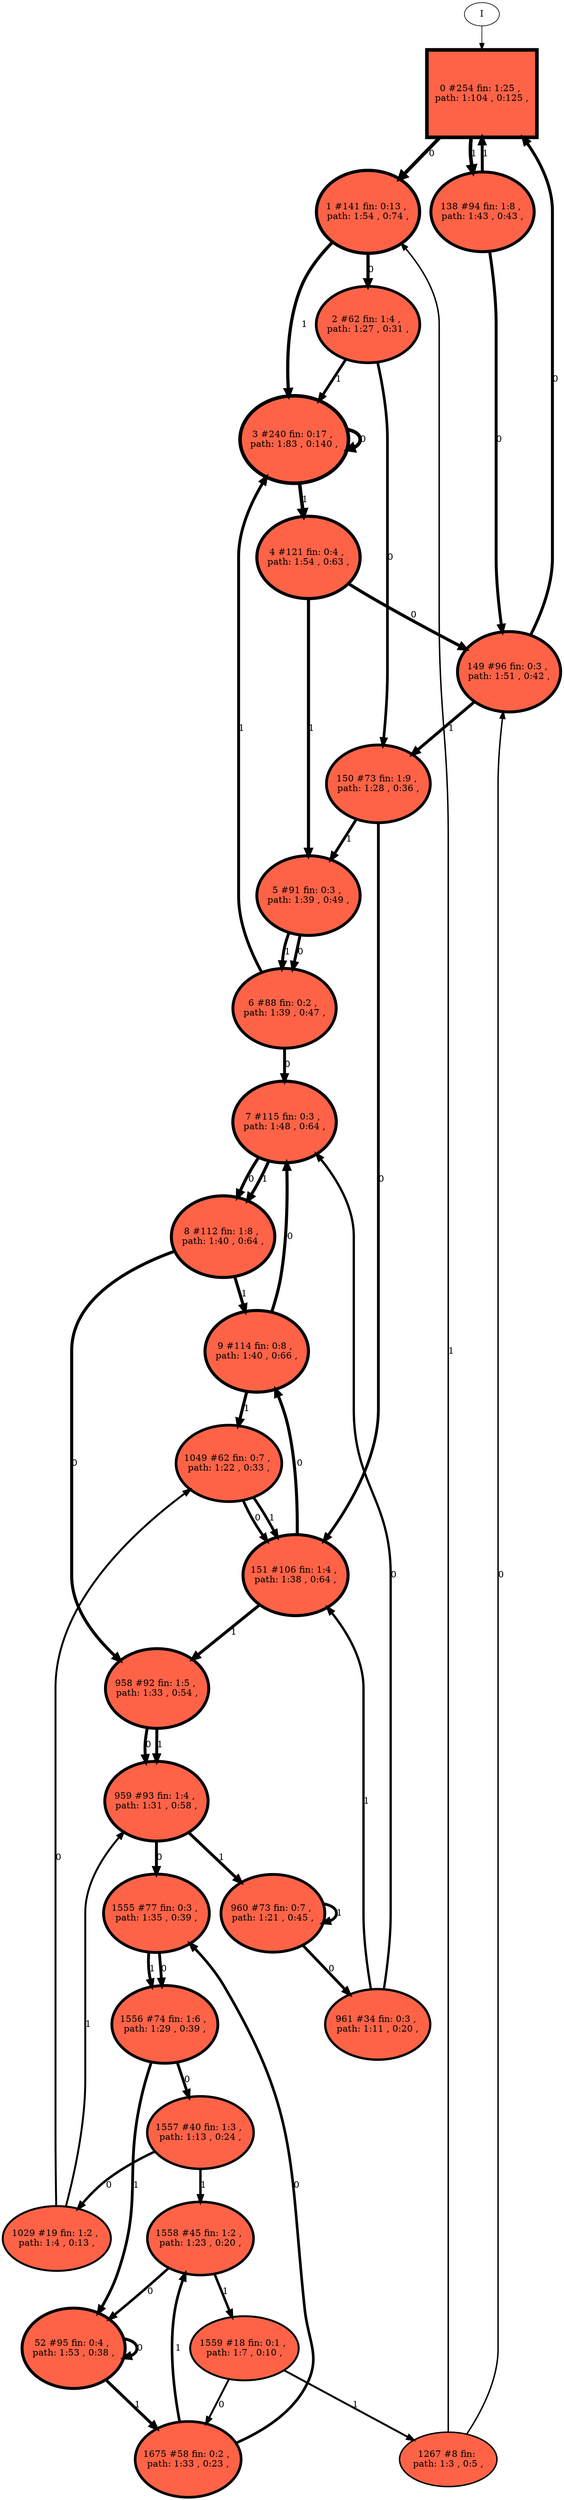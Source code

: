 // produced with flexfringe // 
digraph DFA {
	0 [label="root" shape=box];
		I -> 0;
	0 [ label="0 #254 fin: 1:25 , 
 path: 1:104 , 0:125 , " , style=filled, fillcolor="tomato", width=1.87813, height=1.87813, penwidth=5.54126];
		0 -> 1 [label="0 " , penwidth=5.54126 ];
		0 -> 138 [label="1 " , penwidth=5.54126 ];
	1 [ label="1 #141 fin: 0:13 , 
 path: 1:54 , 0:74 , " , style=filled, fillcolor="tomato", width=1.78437, height=1.78437, penwidth=4.95583];
		1 -> 2 [label="0 " , penwidth=4.95583 ];
		1 -> 3 [label="1 " , penwidth=4.95583 ];
	138 [ label="138 #94 fin: 1:8 , 
 path: 1:43 , 0:43 , " , style=filled, fillcolor="tomato", width=1.7145, height=1.7145, penwidth=4.55388];
		138 -> 149 [label="0 " , penwidth=4.55388 ];
		138 -> 0 [label="1 " , penwidth=4.55388 ];
	2 [ label="2 #62 fin: 1:4 , 
 path: 1:27 , 0:31 , " , style=filled, fillcolor="tomato", width=1.63766, height=1.63766, penwidth=4.14313];
		2 -> 150 [label="0 " , penwidth=4.14313 ];
		2 -> 3 [label="1 " , penwidth=4.14313 ];
	3 [ label="3 #240 fin: 0:17 , 
 path: 1:83 , 0:140 , " , style=filled, fillcolor="tomato", width=1.86946, height=1.86946, penwidth=5.4848];
		3 -> 3 [label="0 " , penwidth=5.4848 ];
		3 -> 4 [label="1 " , penwidth=5.4848 ];
	149 [ label="149 #96 fin: 0:3 , 
 path: 1:51 , 0:42 , " , style=filled, fillcolor="tomato", width=1.71824, height=1.71824, penwidth=4.57471];
		149 -> 0 [label="0 " , penwidth=4.57471 ];
		149 -> 150 [label="1 " , penwidth=4.57471 ];
	4 [ label="4 #121 fin: 0:4 , 
 path: 1:54 , 0:63 , " , style=filled, fillcolor="tomato", width=1.75855, height=1.75855, penwidth=4.80402];
		4 -> 149 [label="0 " , penwidth=4.80402 ];
		4 -> 5 [label="1 " , penwidth=4.80402 ];
	150 [ label="150 #73 fin: 1:9 , 
 path: 1:28 , 0:36 , " , style=filled, fillcolor="tomato", width=1.66847, height=1.66847, penwidth=4.30407];
		150 -> 151 [label="0 " , penwidth=4.30407 ];
		150 -> 5 [label="1 " , penwidth=4.30407 ];
	5 [ label="5 #91 fin: 0:3 , 
 path: 1:39 , 0:49 , " , style=filled, fillcolor="tomato", width=1.7087, height=1.7087, penwidth=4.52179];
		5 -> 6 [label="0 " , penwidth=4.52179 ];
		5 -> 6 [label="1 " , penwidth=4.52179 ];
	151 [ label="151 #106 fin: 1:4 , 
 path: 1:38 , 0:64 , " , style=filled, fillcolor="tomato", width=1.73569, height=1.73569, penwidth=4.67283];
		151 -> 9 [label="0 " , penwidth=4.67283 ];
		151 -> 958 [label="1 " , penwidth=4.67283 ];
	6 [ label="6 #88 fin: 0:2 , 
 path: 1:39 , 0:47 , " , style=filled, fillcolor="tomato", width=1.70268, height=1.70268, penwidth=4.48864];
		6 -> 7 [label="0 " , penwidth=4.48864 ];
		6 -> 3 [label="1 " , penwidth=4.48864 ];
	7 [ label="7 #115 fin: 0:3 , 
 path: 1:48 , 0:64 , " , style=filled, fillcolor="tomato", width=1.74982, height=1.74982, penwidth=4.75359];
		7 -> 8 [label="0 " , penwidth=4.75359 ];
		7 -> 8 [label="1 " , penwidth=4.75359 ];
	8 [ label="8 #112 fin: 1:8 , 
 path: 1:40 , 0:64 , " , style=filled, fillcolor="tomato", width=1.74526, height=1.74526, penwidth=4.72739];
		8 -> 958 [label="0 " , penwidth=4.72739 ];
		8 -> 9 [label="1 " , penwidth=4.72739 ];
	9 [ label="9 #114 fin: 0:8 , 
 path: 1:40 , 0:66 , " , style=filled, fillcolor="tomato", width=1.74832, height=1.74832, penwidth=4.74493];
		9 -> 7 [label="0 " , penwidth=4.74493 ];
		9 -> 1049 [label="1 " , penwidth=4.74493 ];
	958 [ label="958 #92 fin: 1:5 , 
 path: 1:33 , 0:54 , " , style=filled, fillcolor="tomato", width=1.71066, height=1.71066, penwidth=4.5326];
		958 -> 959 [label="0 " , penwidth=4.5326 ];
		958 -> 959 [label="1 " , penwidth=4.5326 ];
	1049 [ label="1049 #62 fin: 0:7 , 
 path: 1:22 , 0:33 , " , style=filled, fillcolor="tomato", width=1.63766, height=1.63766, penwidth=4.14313];
		1049 -> 151 [label="0 " , penwidth=4.14313 ];
		1049 -> 151 [label="1 " , penwidth=4.14313 ];
	1555 [ label="1555 #77 fin: 0:3 , 
 path: 1:35 , 0:39 , " , style=filled, fillcolor="tomato", width=1.67835, height=1.67835, penwidth=4.35671];
		1555 -> 1556 [label="0 " , penwidth=4.35671 ];
		1555 -> 1556 [label="1 " , penwidth=4.35671 ];
	959 [ label="959 #93 fin: 1:4 , 
 path: 1:31 , 0:58 , " , style=filled, fillcolor="tomato", width=1.71259, height=1.71259, penwidth=4.54329];
		959 -> 1555 [label="0 " , penwidth=4.54329 ];
		959 -> 960 [label="1 " , penwidth=4.54329 ];
	1556 [ label="1556 #74 fin: 1:6 , 
 path: 1:29 , 0:39 , " , style=filled, fillcolor="tomato", width=1.671, height=1.671, penwidth=4.31749];
		1556 -> 1557 [label="0 " , penwidth=4.31749 ];
		1556 -> 52 [label="1 " , penwidth=4.31749 ];
	960 [ label="960 #73 fin: 0:7 , 
 path: 1:21 , 0:45 , " , style=filled, fillcolor="tomato", width=1.66847, height=1.66847, penwidth=4.30407];
		960 -> 961 [label="0 " , penwidth=4.30407 ];
		960 -> 960 [label="1 " , penwidth=4.30407 ];
	1029 [ label="1029 #19 fin: 1:2 , 
 path: 1:4 , 0:13 , " , style=filled, fillcolor="tomato", width=1.38523, height=1.38523, penwidth=2.99573];
		1029 -> 1049 [label="0 " , penwidth=2.99573 ];
		1029 -> 959 [label="1 " , penwidth=2.99573 ];
	1557 [ label="1557 #40 fin: 1:3 , 
 path: 1:13 , 0:24 , " , style=filled, fillcolor="tomato", width=1.55045, height=1.55045, penwidth=3.71357];
		1557 -> 1029 [label="0 " , penwidth=3.71357 ];
		1557 -> 1558 [label="1 " , penwidth=3.71357 ];
	961 [ label="961 #34 fin: 0:3 , 
 path: 1:11 , 0:20 , " , style=filled, fillcolor="tomato", width=1.5163, height=1.5163, penwidth=3.55535];
		961 -> 7 [label="0 " , penwidth=3.55535 ];
		961 -> 151 [label="1 " , penwidth=3.55535 ];
	1558 [ label="1558 #45 fin: 1:2 , 
 path: 1:23 , 0:20 , " , style=filled, fillcolor="tomato", width=1.57457, height=1.57457, penwidth=3.82864];
		1558 -> 52 [label="0 " , penwidth=3.82864 ];
		1558 -> 1559 [label="1 " , penwidth=3.82864 ];
	1559 [ label="1559 #18 fin: 0:1 , 
 path: 1:7 , 0:10 , " , style=filled, fillcolor="tomato", width=1.37231, height=1.37231, penwidth=2.94444];
		1559 -> 1675 [label="0 " , penwidth=2.94444 ];
		1559 -> 1267 [label="1 " , penwidth=2.94444 ];
	52 [ label="52 #95 fin: 0:4 , 
 path: 1:53 , 0:38 , " , style=filled, fillcolor="tomato", width=1.71638, height=1.71638, penwidth=4.56435];
		52 -> 52 [label="0 " , penwidth=4.56435 ];
		52 -> 1675 [label="1 " , penwidth=4.56435 ];
	1675 [ label="1675 #58 fin: 0:2 , 
 path: 1:33 , 0:23 , " , style=filled, fillcolor="tomato", width=1.62483, height=1.62483, penwidth=4.07754];
		1675 -> 1555 [label="0 " , penwidth=4.07754 ];
		1675 -> 1558 [label="1 " , penwidth=4.07754 ];
	1267 [ label="1267 #8 fin: 
 path: 1:3 , 0:5 , " , style=filled, fillcolor="tomato", width=1.16228, height=1.16228, penwidth=2.19722];
		1267 -> 149 [label="0 " , penwidth=2.19722 ];
		1267 -> 1 [label="1 " , penwidth=2.19722 ];
}
